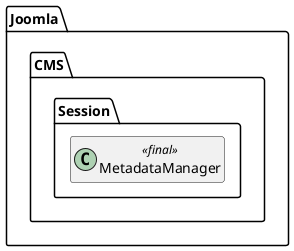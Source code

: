 @startuml
set namespaceSeparator \\
hide members
hide << alias >> circle

class Joomla\\CMS\\Session\\MetadataManager << final >>
@enduml
